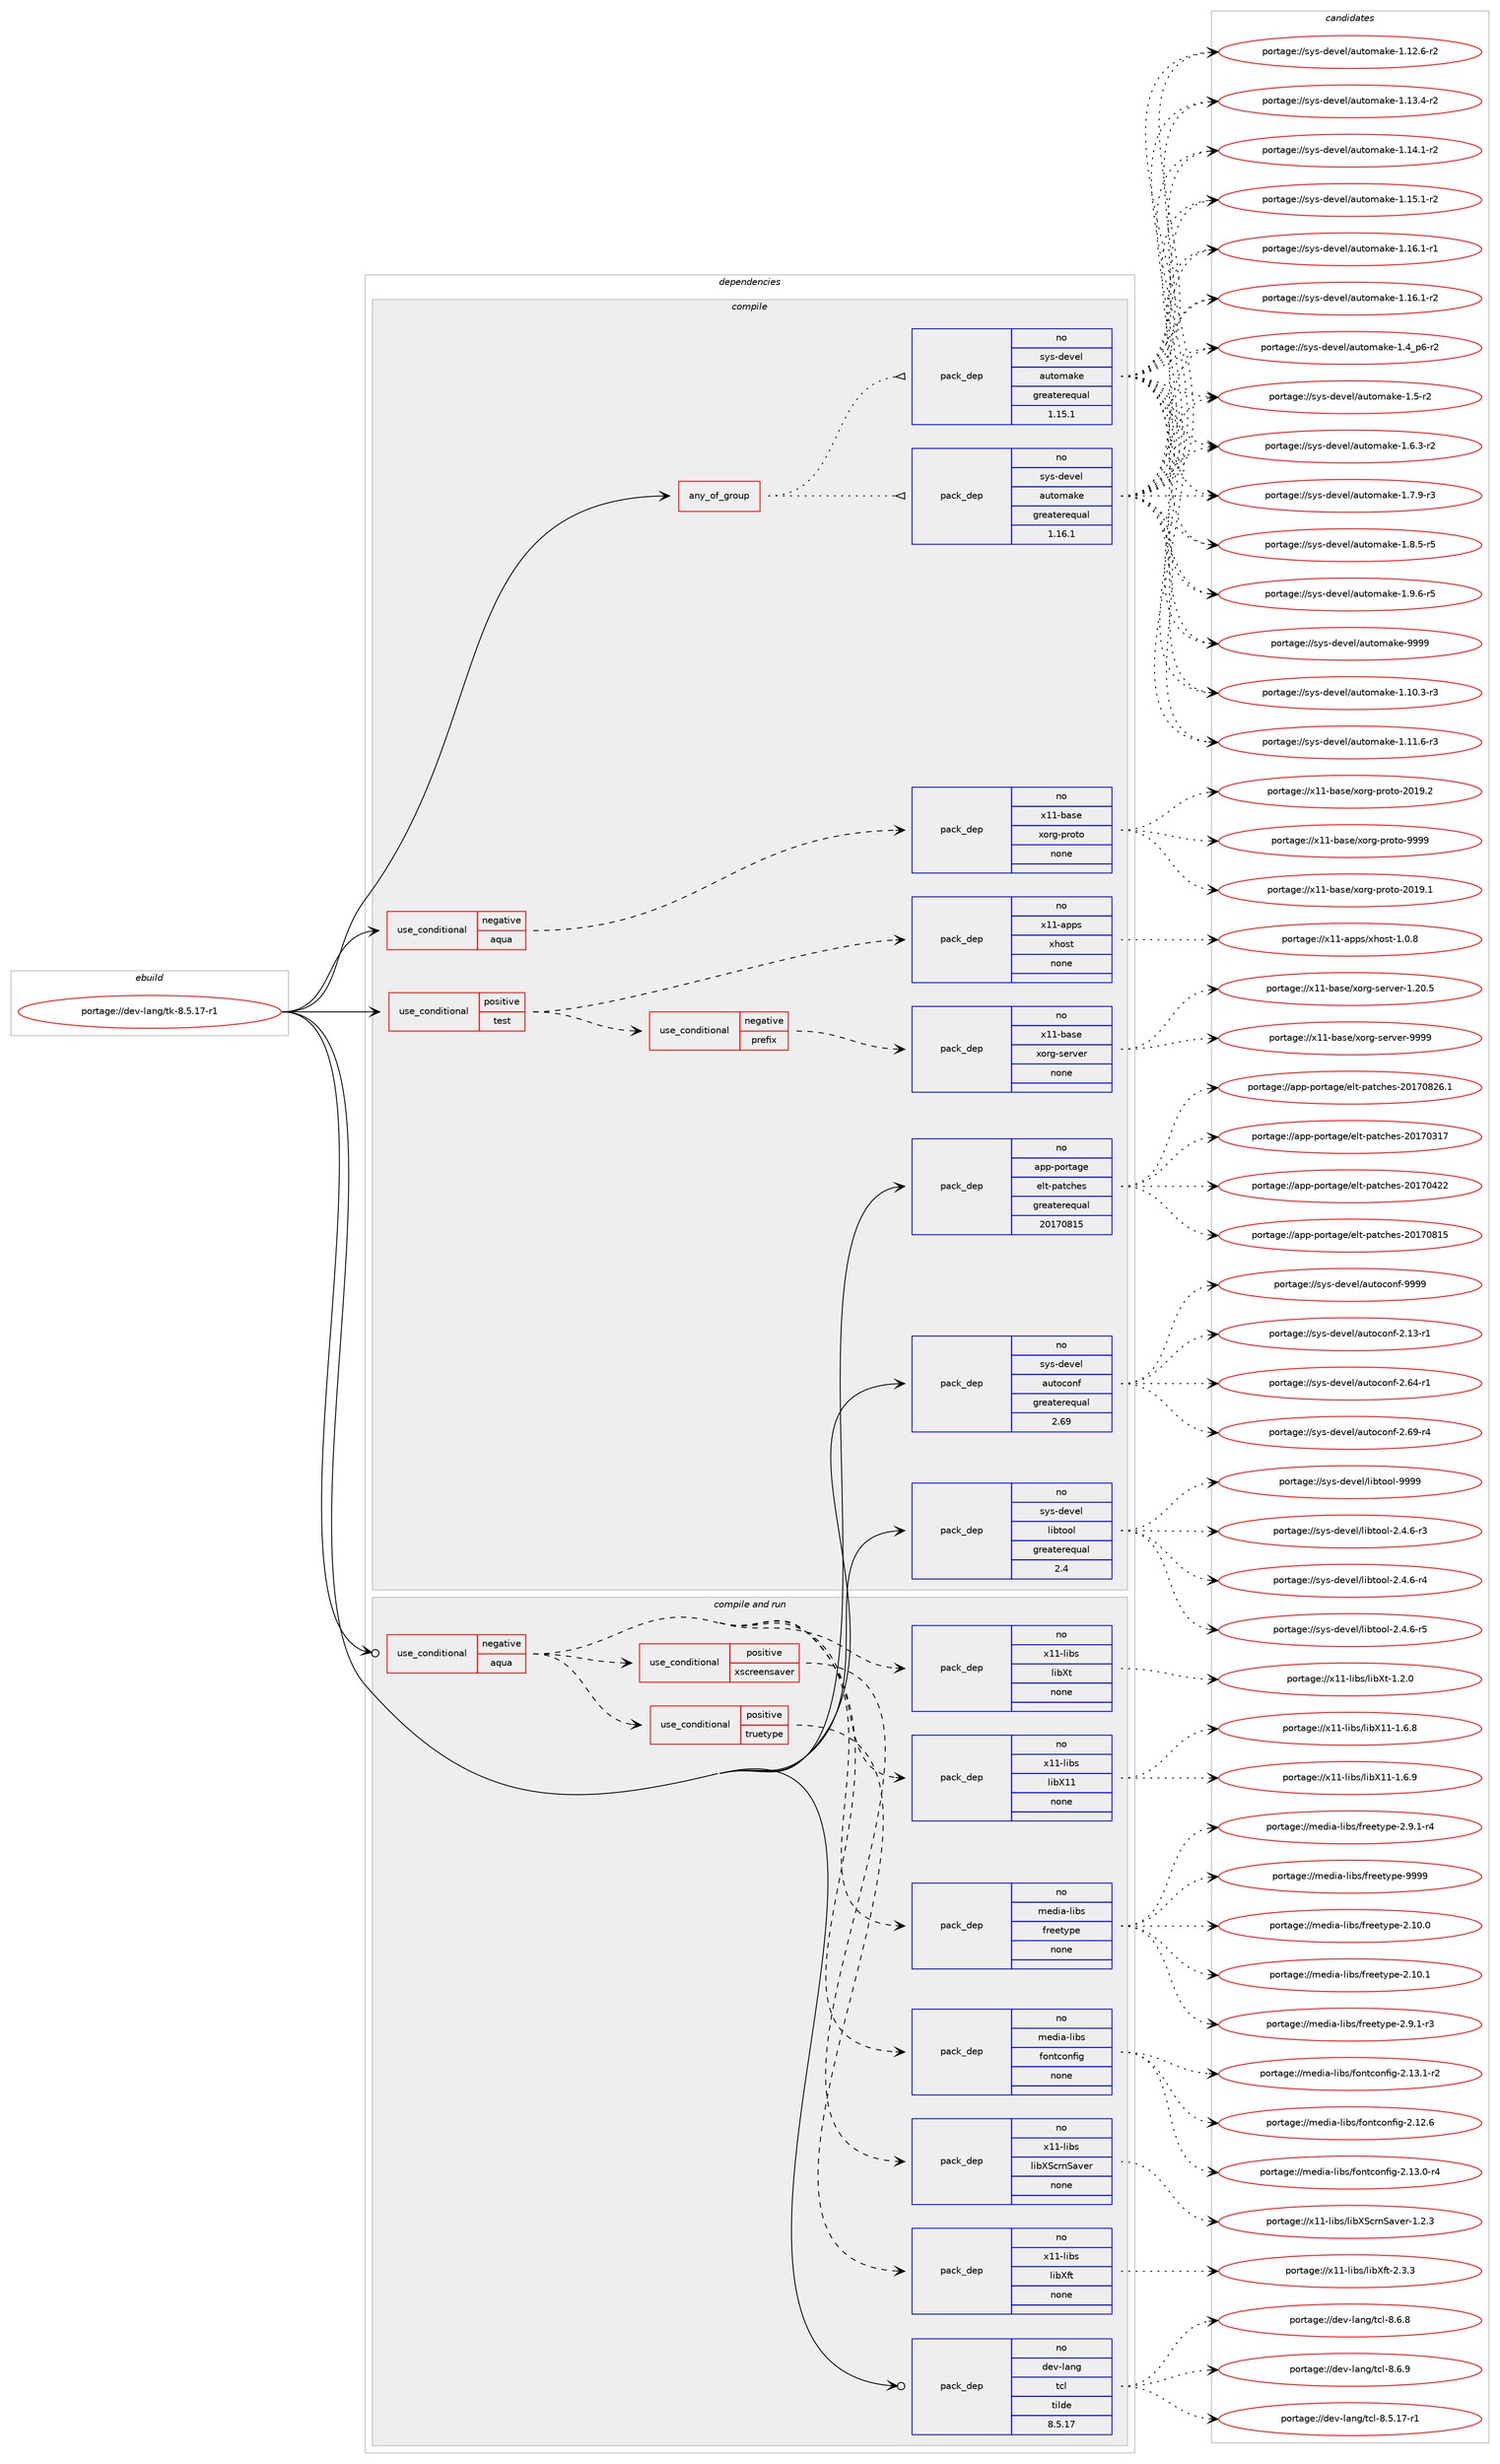 digraph prolog {

# *************
# Graph options
# *************

newrank=true;
concentrate=true;
compound=true;
graph [rankdir=LR,fontname=Helvetica,fontsize=10,ranksep=1.5];#, ranksep=2.5, nodesep=0.2];
edge  [arrowhead=vee];
node  [fontname=Helvetica,fontsize=10];

# **********
# The ebuild
# **********

subgraph cluster_leftcol {
color=gray;
rank=same;
label=<<i>ebuild</i>>;
id [label="portage://dev-lang/tk-8.5.17-r1", color=red, width=4, href="../dev-lang/tk-8.5.17-r1.svg"];
}

# ****************
# The dependencies
# ****************

subgraph cluster_midcol {
color=gray;
label=<<i>dependencies</i>>;
subgraph cluster_compile {
fillcolor="#eeeeee";
style=filled;
label=<<i>compile</i>>;
subgraph any2815 {
dependency96956 [label=<<TABLE BORDER="0" CELLBORDER="1" CELLSPACING="0" CELLPADDING="4"><TR><TD CELLPADDING="10">any_of_group</TD></TR></TABLE>>, shape=none, color=red];subgraph pack73880 {
dependency96957 [label=<<TABLE BORDER="0" CELLBORDER="1" CELLSPACING="0" CELLPADDING="4" WIDTH="220"><TR><TD ROWSPAN="6" CELLPADDING="30">pack_dep</TD></TR><TR><TD WIDTH="110">no</TD></TR><TR><TD>sys-devel</TD></TR><TR><TD>automake</TD></TR><TR><TD>greaterequal</TD></TR><TR><TD>1.16.1</TD></TR></TABLE>>, shape=none, color=blue];
}
dependency96956:e -> dependency96957:w [weight=20,style="dotted",arrowhead="oinv"];
subgraph pack73881 {
dependency96958 [label=<<TABLE BORDER="0" CELLBORDER="1" CELLSPACING="0" CELLPADDING="4" WIDTH="220"><TR><TD ROWSPAN="6" CELLPADDING="30">pack_dep</TD></TR><TR><TD WIDTH="110">no</TD></TR><TR><TD>sys-devel</TD></TR><TR><TD>automake</TD></TR><TR><TD>greaterequal</TD></TR><TR><TD>1.15.1</TD></TR></TABLE>>, shape=none, color=blue];
}
dependency96956:e -> dependency96958:w [weight=20,style="dotted",arrowhead="oinv"];
}
id:e -> dependency96956:w [weight=20,style="solid",arrowhead="vee"];
subgraph cond20202 {
dependency96959 [label=<<TABLE BORDER="0" CELLBORDER="1" CELLSPACING="0" CELLPADDING="4"><TR><TD ROWSPAN="3" CELLPADDING="10">use_conditional</TD></TR><TR><TD>negative</TD></TR><TR><TD>aqua</TD></TR></TABLE>>, shape=none, color=red];
subgraph pack73882 {
dependency96960 [label=<<TABLE BORDER="0" CELLBORDER="1" CELLSPACING="0" CELLPADDING="4" WIDTH="220"><TR><TD ROWSPAN="6" CELLPADDING="30">pack_dep</TD></TR><TR><TD WIDTH="110">no</TD></TR><TR><TD>x11-base</TD></TR><TR><TD>xorg-proto</TD></TR><TR><TD>none</TD></TR><TR><TD></TD></TR></TABLE>>, shape=none, color=blue];
}
dependency96959:e -> dependency96960:w [weight=20,style="dashed",arrowhead="vee"];
}
id:e -> dependency96959:w [weight=20,style="solid",arrowhead="vee"];
subgraph cond20203 {
dependency96961 [label=<<TABLE BORDER="0" CELLBORDER="1" CELLSPACING="0" CELLPADDING="4"><TR><TD ROWSPAN="3" CELLPADDING="10">use_conditional</TD></TR><TR><TD>positive</TD></TR><TR><TD>test</TD></TR></TABLE>>, shape=none, color=red];
subgraph cond20204 {
dependency96962 [label=<<TABLE BORDER="0" CELLBORDER="1" CELLSPACING="0" CELLPADDING="4"><TR><TD ROWSPAN="3" CELLPADDING="10">use_conditional</TD></TR><TR><TD>negative</TD></TR><TR><TD>prefix</TD></TR></TABLE>>, shape=none, color=red];
subgraph pack73883 {
dependency96963 [label=<<TABLE BORDER="0" CELLBORDER="1" CELLSPACING="0" CELLPADDING="4" WIDTH="220"><TR><TD ROWSPAN="6" CELLPADDING="30">pack_dep</TD></TR><TR><TD WIDTH="110">no</TD></TR><TR><TD>x11-base</TD></TR><TR><TD>xorg-server</TD></TR><TR><TD>none</TD></TR><TR><TD></TD></TR></TABLE>>, shape=none, color=blue];
}
dependency96962:e -> dependency96963:w [weight=20,style="dashed",arrowhead="vee"];
}
dependency96961:e -> dependency96962:w [weight=20,style="dashed",arrowhead="vee"];
subgraph pack73884 {
dependency96964 [label=<<TABLE BORDER="0" CELLBORDER="1" CELLSPACING="0" CELLPADDING="4" WIDTH="220"><TR><TD ROWSPAN="6" CELLPADDING="30">pack_dep</TD></TR><TR><TD WIDTH="110">no</TD></TR><TR><TD>x11-apps</TD></TR><TR><TD>xhost</TD></TR><TR><TD>none</TD></TR><TR><TD></TD></TR></TABLE>>, shape=none, color=blue];
}
dependency96961:e -> dependency96964:w [weight=20,style="dashed",arrowhead="vee"];
}
id:e -> dependency96961:w [weight=20,style="solid",arrowhead="vee"];
subgraph pack73885 {
dependency96965 [label=<<TABLE BORDER="0" CELLBORDER="1" CELLSPACING="0" CELLPADDING="4" WIDTH="220"><TR><TD ROWSPAN="6" CELLPADDING="30">pack_dep</TD></TR><TR><TD WIDTH="110">no</TD></TR><TR><TD>app-portage</TD></TR><TR><TD>elt-patches</TD></TR><TR><TD>greaterequal</TD></TR><TR><TD>20170815</TD></TR></TABLE>>, shape=none, color=blue];
}
id:e -> dependency96965:w [weight=20,style="solid",arrowhead="vee"];
subgraph pack73886 {
dependency96966 [label=<<TABLE BORDER="0" CELLBORDER="1" CELLSPACING="0" CELLPADDING="4" WIDTH="220"><TR><TD ROWSPAN="6" CELLPADDING="30">pack_dep</TD></TR><TR><TD WIDTH="110">no</TD></TR><TR><TD>sys-devel</TD></TR><TR><TD>autoconf</TD></TR><TR><TD>greaterequal</TD></TR><TR><TD>2.69</TD></TR></TABLE>>, shape=none, color=blue];
}
id:e -> dependency96966:w [weight=20,style="solid",arrowhead="vee"];
subgraph pack73887 {
dependency96967 [label=<<TABLE BORDER="0" CELLBORDER="1" CELLSPACING="0" CELLPADDING="4" WIDTH="220"><TR><TD ROWSPAN="6" CELLPADDING="30">pack_dep</TD></TR><TR><TD WIDTH="110">no</TD></TR><TR><TD>sys-devel</TD></TR><TR><TD>libtool</TD></TR><TR><TD>greaterequal</TD></TR><TR><TD>2.4</TD></TR></TABLE>>, shape=none, color=blue];
}
id:e -> dependency96967:w [weight=20,style="solid",arrowhead="vee"];
}
subgraph cluster_compileandrun {
fillcolor="#eeeeee";
style=filled;
label=<<i>compile and run</i>>;
subgraph cond20205 {
dependency96968 [label=<<TABLE BORDER="0" CELLBORDER="1" CELLSPACING="0" CELLPADDING="4"><TR><TD ROWSPAN="3" CELLPADDING="10">use_conditional</TD></TR><TR><TD>negative</TD></TR><TR><TD>aqua</TD></TR></TABLE>>, shape=none, color=red];
subgraph pack73888 {
dependency96969 [label=<<TABLE BORDER="0" CELLBORDER="1" CELLSPACING="0" CELLPADDING="4" WIDTH="220"><TR><TD ROWSPAN="6" CELLPADDING="30">pack_dep</TD></TR><TR><TD WIDTH="110">no</TD></TR><TR><TD>media-libs</TD></TR><TR><TD>fontconfig</TD></TR><TR><TD>none</TD></TR><TR><TD></TD></TR></TABLE>>, shape=none, color=blue];
}
dependency96968:e -> dependency96969:w [weight=20,style="dashed",arrowhead="vee"];
subgraph pack73889 {
dependency96970 [label=<<TABLE BORDER="0" CELLBORDER="1" CELLSPACING="0" CELLPADDING="4" WIDTH="220"><TR><TD ROWSPAN="6" CELLPADDING="30">pack_dep</TD></TR><TR><TD WIDTH="110">no</TD></TR><TR><TD>media-libs</TD></TR><TR><TD>freetype</TD></TR><TR><TD>none</TD></TR><TR><TD></TD></TR></TABLE>>, shape=none, color=blue];
}
dependency96968:e -> dependency96970:w [weight=20,style="dashed",arrowhead="vee"];
subgraph pack73890 {
dependency96971 [label=<<TABLE BORDER="0" CELLBORDER="1" CELLSPACING="0" CELLPADDING="4" WIDTH="220"><TR><TD ROWSPAN="6" CELLPADDING="30">pack_dep</TD></TR><TR><TD WIDTH="110">no</TD></TR><TR><TD>x11-libs</TD></TR><TR><TD>libX11</TD></TR><TR><TD>none</TD></TR><TR><TD></TD></TR></TABLE>>, shape=none, color=blue];
}
dependency96968:e -> dependency96971:w [weight=20,style="dashed",arrowhead="vee"];
subgraph pack73891 {
dependency96972 [label=<<TABLE BORDER="0" CELLBORDER="1" CELLSPACING="0" CELLPADDING="4" WIDTH="220"><TR><TD ROWSPAN="6" CELLPADDING="30">pack_dep</TD></TR><TR><TD WIDTH="110">no</TD></TR><TR><TD>x11-libs</TD></TR><TR><TD>libXt</TD></TR><TR><TD>none</TD></TR><TR><TD></TD></TR></TABLE>>, shape=none, color=blue];
}
dependency96968:e -> dependency96972:w [weight=20,style="dashed",arrowhead="vee"];
subgraph cond20206 {
dependency96973 [label=<<TABLE BORDER="0" CELLBORDER="1" CELLSPACING="0" CELLPADDING="4"><TR><TD ROWSPAN="3" CELLPADDING="10">use_conditional</TD></TR><TR><TD>positive</TD></TR><TR><TD>truetype</TD></TR></TABLE>>, shape=none, color=red];
subgraph pack73892 {
dependency96974 [label=<<TABLE BORDER="0" CELLBORDER="1" CELLSPACING="0" CELLPADDING="4" WIDTH="220"><TR><TD ROWSPAN="6" CELLPADDING="30">pack_dep</TD></TR><TR><TD WIDTH="110">no</TD></TR><TR><TD>x11-libs</TD></TR><TR><TD>libXft</TD></TR><TR><TD>none</TD></TR><TR><TD></TD></TR></TABLE>>, shape=none, color=blue];
}
dependency96973:e -> dependency96974:w [weight=20,style="dashed",arrowhead="vee"];
}
dependency96968:e -> dependency96973:w [weight=20,style="dashed",arrowhead="vee"];
subgraph cond20207 {
dependency96975 [label=<<TABLE BORDER="0" CELLBORDER="1" CELLSPACING="0" CELLPADDING="4"><TR><TD ROWSPAN="3" CELLPADDING="10">use_conditional</TD></TR><TR><TD>positive</TD></TR><TR><TD>xscreensaver</TD></TR></TABLE>>, shape=none, color=red];
subgraph pack73893 {
dependency96976 [label=<<TABLE BORDER="0" CELLBORDER="1" CELLSPACING="0" CELLPADDING="4" WIDTH="220"><TR><TD ROWSPAN="6" CELLPADDING="30">pack_dep</TD></TR><TR><TD WIDTH="110">no</TD></TR><TR><TD>x11-libs</TD></TR><TR><TD>libXScrnSaver</TD></TR><TR><TD>none</TD></TR><TR><TD></TD></TR></TABLE>>, shape=none, color=blue];
}
dependency96975:e -> dependency96976:w [weight=20,style="dashed",arrowhead="vee"];
}
dependency96968:e -> dependency96975:w [weight=20,style="dashed",arrowhead="vee"];
}
id:e -> dependency96968:w [weight=20,style="solid",arrowhead="odotvee"];
subgraph pack73894 {
dependency96977 [label=<<TABLE BORDER="0" CELLBORDER="1" CELLSPACING="0" CELLPADDING="4" WIDTH="220"><TR><TD ROWSPAN="6" CELLPADDING="30">pack_dep</TD></TR><TR><TD WIDTH="110">no</TD></TR><TR><TD>dev-lang</TD></TR><TR><TD>tcl</TD></TR><TR><TD>tilde</TD></TR><TR><TD>8.5.17</TD></TR></TABLE>>, shape=none, color=blue];
}
id:e -> dependency96977:w [weight=20,style="solid",arrowhead="odotvee"];
}
subgraph cluster_run {
fillcolor="#eeeeee";
style=filled;
label=<<i>run</i>>;
}
}

# **************
# The candidates
# **************

subgraph cluster_choices {
rank=same;
color=gray;
label=<<i>candidates</i>>;

subgraph choice73880 {
color=black;
nodesep=1;
choiceportage11512111545100101118101108479711711611110997107101454946494846514511451 [label="portage://sys-devel/automake-1.10.3-r3", color=red, width=4,href="../sys-devel/automake-1.10.3-r3.svg"];
choiceportage11512111545100101118101108479711711611110997107101454946494946544511451 [label="portage://sys-devel/automake-1.11.6-r3", color=red, width=4,href="../sys-devel/automake-1.11.6-r3.svg"];
choiceportage11512111545100101118101108479711711611110997107101454946495046544511450 [label="portage://sys-devel/automake-1.12.6-r2", color=red, width=4,href="../sys-devel/automake-1.12.6-r2.svg"];
choiceportage11512111545100101118101108479711711611110997107101454946495146524511450 [label="portage://sys-devel/automake-1.13.4-r2", color=red, width=4,href="../sys-devel/automake-1.13.4-r2.svg"];
choiceportage11512111545100101118101108479711711611110997107101454946495246494511450 [label="portage://sys-devel/automake-1.14.1-r2", color=red, width=4,href="../sys-devel/automake-1.14.1-r2.svg"];
choiceportage11512111545100101118101108479711711611110997107101454946495346494511450 [label="portage://sys-devel/automake-1.15.1-r2", color=red, width=4,href="../sys-devel/automake-1.15.1-r2.svg"];
choiceportage11512111545100101118101108479711711611110997107101454946495446494511449 [label="portage://sys-devel/automake-1.16.1-r1", color=red, width=4,href="../sys-devel/automake-1.16.1-r1.svg"];
choiceportage11512111545100101118101108479711711611110997107101454946495446494511450 [label="portage://sys-devel/automake-1.16.1-r2", color=red, width=4,href="../sys-devel/automake-1.16.1-r2.svg"];
choiceportage115121115451001011181011084797117116111109971071014549465295112544511450 [label="portage://sys-devel/automake-1.4_p6-r2", color=red, width=4,href="../sys-devel/automake-1.4_p6-r2.svg"];
choiceportage11512111545100101118101108479711711611110997107101454946534511450 [label="portage://sys-devel/automake-1.5-r2", color=red, width=4,href="../sys-devel/automake-1.5-r2.svg"];
choiceportage115121115451001011181011084797117116111109971071014549465446514511450 [label="portage://sys-devel/automake-1.6.3-r2", color=red, width=4,href="../sys-devel/automake-1.6.3-r2.svg"];
choiceportage115121115451001011181011084797117116111109971071014549465546574511451 [label="portage://sys-devel/automake-1.7.9-r3", color=red, width=4,href="../sys-devel/automake-1.7.9-r3.svg"];
choiceportage115121115451001011181011084797117116111109971071014549465646534511453 [label="portage://sys-devel/automake-1.8.5-r5", color=red, width=4,href="../sys-devel/automake-1.8.5-r5.svg"];
choiceportage115121115451001011181011084797117116111109971071014549465746544511453 [label="portage://sys-devel/automake-1.9.6-r5", color=red, width=4,href="../sys-devel/automake-1.9.6-r5.svg"];
choiceportage115121115451001011181011084797117116111109971071014557575757 [label="portage://sys-devel/automake-9999", color=red, width=4,href="../sys-devel/automake-9999.svg"];
dependency96957:e -> choiceportage11512111545100101118101108479711711611110997107101454946494846514511451:w [style=dotted,weight="100"];
dependency96957:e -> choiceportage11512111545100101118101108479711711611110997107101454946494946544511451:w [style=dotted,weight="100"];
dependency96957:e -> choiceportage11512111545100101118101108479711711611110997107101454946495046544511450:w [style=dotted,weight="100"];
dependency96957:e -> choiceportage11512111545100101118101108479711711611110997107101454946495146524511450:w [style=dotted,weight="100"];
dependency96957:e -> choiceportage11512111545100101118101108479711711611110997107101454946495246494511450:w [style=dotted,weight="100"];
dependency96957:e -> choiceportage11512111545100101118101108479711711611110997107101454946495346494511450:w [style=dotted,weight="100"];
dependency96957:e -> choiceportage11512111545100101118101108479711711611110997107101454946495446494511449:w [style=dotted,weight="100"];
dependency96957:e -> choiceportage11512111545100101118101108479711711611110997107101454946495446494511450:w [style=dotted,weight="100"];
dependency96957:e -> choiceportage115121115451001011181011084797117116111109971071014549465295112544511450:w [style=dotted,weight="100"];
dependency96957:e -> choiceportage11512111545100101118101108479711711611110997107101454946534511450:w [style=dotted,weight="100"];
dependency96957:e -> choiceportage115121115451001011181011084797117116111109971071014549465446514511450:w [style=dotted,weight="100"];
dependency96957:e -> choiceportage115121115451001011181011084797117116111109971071014549465546574511451:w [style=dotted,weight="100"];
dependency96957:e -> choiceportage115121115451001011181011084797117116111109971071014549465646534511453:w [style=dotted,weight="100"];
dependency96957:e -> choiceportage115121115451001011181011084797117116111109971071014549465746544511453:w [style=dotted,weight="100"];
dependency96957:e -> choiceportage115121115451001011181011084797117116111109971071014557575757:w [style=dotted,weight="100"];
}
subgraph choice73881 {
color=black;
nodesep=1;
choiceportage11512111545100101118101108479711711611110997107101454946494846514511451 [label="portage://sys-devel/automake-1.10.3-r3", color=red, width=4,href="../sys-devel/automake-1.10.3-r3.svg"];
choiceportage11512111545100101118101108479711711611110997107101454946494946544511451 [label="portage://sys-devel/automake-1.11.6-r3", color=red, width=4,href="../sys-devel/automake-1.11.6-r3.svg"];
choiceportage11512111545100101118101108479711711611110997107101454946495046544511450 [label="portage://sys-devel/automake-1.12.6-r2", color=red, width=4,href="../sys-devel/automake-1.12.6-r2.svg"];
choiceportage11512111545100101118101108479711711611110997107101454946495146524511450 [label="portage://sys-devel/automake-1.13.4-r2", color=red, width=4,href="../sys-devel/automake-1.13.4-r2.svg"];
choiceportage11512111545100101118101108479711711611110997107101454946495246494511450 [label="portage://sys-devel/automake-1.14.1-r2", color=red, width=4,href="../sys-devel/automake-1.14.1-r2.svg"];
choiceportage11512111545100101118101108479711711611110997107101454946495346494511450 [label="portage://sys-devel/automake-1.15.1-r2", color=red, width=4,href="../sys-devel/automake-1.15.1-r2.svg"];
choiceportage11512111545100101118101108479711711611110997107101454946495446494511449 [label="portage://sys-devel/automake-1.16.1-r1", color=red, width=4,href="../sys-devel/automake-1.16.1-r1.svg"];
choiceportage11512111545100101118101108479711711611110997107101454946495446494511450 [label="portage://sys-devel/automake-1.16.1-r2", color=red, width=4,href="../sys-devel/automake-1.16.1-r2.svg"];
choiceportage115121115451001011181011084797117116111109971071014549465295112544511450 [label="portage://sys-devel/automake-1.4_p6-r2", color=red, width=4,href="../sys-devel/automake-1.4_p6-r2.svg"];
choiceportage11512111545100101118101108479711711611110997107101454946534511450 [label="portage://sys-devel/automake-1.5-r2", color=red, width=4,href="../sys-devel/automake-1.5-r2.svg"];
choiceportage115121115451001011181011084797117116111109971071014549465446514511450 [label="portage://sys-devel/automake-1.6.3-r2", color=red, width=4,href="../sys-devel/automake-1.6.3-r2.svg"];
choiceportage115121115451001011181011084797117116111109971071014549465546574511451 [label="portage://sys-devel/automake-1.7.9-r3", color=red, width=4,href="../sys-devel/automake-1.7.9-r3.svg"];
choiceportage115121115451001011181011084797117116111109971071014549465646534511453 [label="portage://sys-devel/automake-1.8.5-r5", color=red, width=4,href="../sys-devel/automake-1.8.5-r5.svg"];
choiceportage115121115451001011181011084797117116111109971071014549465746544511453 [label="portage://sys-devel/automake-1.9.6-r5", color=red, width=4,href="../sys-devel/automake-1.9.6-r5.svg"];
choiceportage115121115451001011181011084797117116111109971071014557575757 [label="portage://sys-devel/automake-9999", color=red, width=4,href="../sys-devel/automake-9999.svg"];
dependency96958:e -> choiceportage11512111545100101118101108479711711611110997107101454946494846514511451:w [style=dotted,weight="100"];
dependency96958:e -> choiceportage11512111545100101118101108479711711611110997107101454946494946544511451:w [style=dotted,weight="100"];
dependency96958:e -> choiceportage11512111545100101118101108479711711611110997107101454946495046544511450:w [style=dotted,weight="100"];
dependency96958:e -> choiceportage11512111545100101118101108479711711611110997107101454946495146524511450:w [style=dotted,weight="100"];
dependency96958:e -> choiceportage11512111545100101118101108479711711611110997107101454946495246494511450:w [style=dotted,weight="100"];
dependency96958:e -> choiceportage11512111545100101118101108479711711611110997107101454946495346494511450:w [style=dotted,weight="100"];
dependency96958:e -> choiceportage11512111545100101118101108479711711611110997107101454946495446494511449:w [style=dotted,weight="100"];
dependency96958:e -> choiceportage11512111545100101118101108479711711611110997107101454946495446494511450:w [style=dotted,weight="100"];
dependency96958:e -> choiceportage115121115451001011181011084797117116111109971071014549465295112544511450:w [style=dotted,weight="100"];
dependency96958:e -> choiceportage11512111545100101118101108479711711611110997107101454946534511450:w [style=dotted,weight="100"];
dependency96958:e -> choiceportage115121115451001011181011084797117116111109971071014549465446514511450:w [style=dotted,weight="100"];
dependency96958:e -> choiceportage115121115451001011181011084797117116111109971071014549465546574511451:w [style=dotted,weight="100"];
dependency96958:e -> choiceportage115121115451001011181011084797117116111109971071014549465646534511453:w [style=dotted,weight="100"];
dependency96958:e -> choiceportage115121115451001011181011084797117116111109971071014549465746544511453:w [style=dotted,weight="100"];
dependency96958:e -> choiceportage115121115451001011181011084797117116111109971071014557575757:w [style=dotted,weight="100"];
}
subgraph choice73882 {
color=black;
nodesep=1;
choiceportage1204949459897115101471201111141034511211411111611145504849574649 [label="portage://x11-base/xorg-proto-2019.1", color=red, width=4,href="../x11-base/xorg-proto-2019.1.svg"];
choiceportage1204949459897115101471201111141034511211411111611145504849574650 [label="portage://x11-base/xorg-proto-2019.2", color=red, width=4,href="../x11-base/xorg-proto-2019.2.svg"];
choiceportage120494945989711510147120111114103451121141111161114557575757 [label="portage://x11-base/xorg-proto-9999", color=red, width=4,href="../x11-base/xorg-proto-9999.svg"];
dependency96960:e -> choiceportage1204949459897115101471201111141034511211411111611145504849574649:w [style=dotted,weight="100"];
dependency96960:e -> choiceportage1204949459897115101471201111141034511211411111611145504849574650:w [style=dotted,weight="100"];
dependency96960:e -> choiceportage120494945989711510147120111114103451121141111161114557575757:w [style=dotted,weight="100"];
}
subgraph choice73883 {
color=black;
nodesep=1;
choiceportage1204949459897115101471201111141034511510111411810111445494650484653 [label="portage://x11-base/xorg-server-1.20.5", color=red, width=4,href="../x11-base/xorg-server-1.20.5.svg"];
choiceportage120494945989711510147120111114103451151011141181011144557575757 [label="portage://x11-base/xorg-server-9999", color=red, width=4,href="../x11-base/xorg-server-9999.svg"];
dependency96963:e -> choiceportage1204949459897115101471201111141034511510111411810111445494650484653:w [style=dotted,weight="100"];
dependency96963:e -> choiceportage120494945989711510147120111114103451151011141181011144557575757:w [style=dotted,weight="100"];
}
subgraph choice73884 {
color=black;
nodesep=1;
choiceportage1204949459711211211547120104111115116454946484656 [label="portage://x11-apps/xhost-1.0.8", color=red, width=4,href="../x11-apps/xhost-1.0.8.svg"];
dependency96964:e -> choiceportage1204949459711211211547120104111115116454946484656:w [style=dotted,weight="100"];
}
subgraph choice73885 {
color=black;
nodesep=1;
choiceportage97112112451121111141169710310147101108116451129711699104101115455048495548514955 [label="portage://app-portage/elt-patches-20170317", color=red, width=4,href="../app-portage/elt-patches-20170317.svg"];
choiceportage97112112451121111141169710310147101108116451129711699104101115455048495548525050 [label="portage://app-portage/elt-patches-20170422", color=red, width=4,href="../app-portage/elt-patches-20170422.svg"];
choiceportage97112112451121111141169710310147101108116451129711699104101115455048495548564953 [label="portage://app-portage/elt-patches-20170815", color=red, width=4,href="../app-portage/elt-patches-20170815.svg"];
choiceportage971121124511211111411697103101471011081164511297116991041011154550484955485650544649 [label="portage://app-portage/elt-patches-20170826.1", color=red, width=4,href="../app-portage/elt-patches-20170826.1.svg"];
dependency96965:e -> choiceportage97112112451121111141169710310147101108116451129711699104101115455048495548514955:w [style=dotted,weight="100"];
dependency96965:e -> choiceportage97112112451121111141169710310147101108116451129711699104101115455048495548525050:w [style=dotted,weight="100"];
dependency96965:e -> choiceportage97112112451121111141169710310147101108116451129711699104101115455048495548564953:w [style=dotted,weight="100"];
dependency96965:e -> choiceportage971121124511211111411697103101471011081164511297116991041011154550484955485650544649:w [style=dotted,weight="100"];
}
subgraph choice73886 {
color=black;
nodesep=1;
choiceportage1151211154510010111810110847971171161119911111010245504649514511449 [label="portage://sys-devel/autoconf-2.13-r1", color=red, width=4,href="../sys-devel/autoconf-2.13-r1.svg"];
choiceportage1151211154510010111810110847971171161119911111010245504654524511449 [label="portage://sys-devel/autoconf-2.64-r1", color=red, width=4,href="../sys-devel/autoconf-2.64-r1.svg"];
choiceportage1151211154510010111810110847971171161119911111010245504654574511452 [label="portage://sys-devel/autoconf-2.69-r4", color=red, width=4,href="../sys-devel/autoconf-2.69-r4.svg"];
choiceportage115121115451001011181011084797117116111991111101024557575757 [label="portage://sys-devel/autoconf-9999", color=red, width=4,href="../sys-devel/autoconf-9999.svg"];
dependency96966:e -> choiceportage1151211154510010111810110847971171161119911111010245504649514511449:w [style=dotted,weight="100"];
dependency96966:e -> choiceportage1151211154510010111810110847971171161119911111010245504654524511449:w [style=dotted,weight="100"];
dependency96966:e -> choiceportage1151211154510010111810110847971171161119911111010245504654574511452:w [style=dotted,weight="100"];
dependency96966:e -> choiceportage115121115451001011181011084797117116111991111101024557575757:w [style=dotted,weight="100"];
}
subgraph choice73887 {
color=black;
nodesep=1;
choiceportage1151211154510010111810110847108105981161111111084550465246544511451 [label="portage://sys-devel/libtool-2.4.6-r3", color=red, width=4,href="../sys-devel/libtool-2.4.6-r3.svg"];
choiceportage1151211154510010111810110847108105981161111111084550465246544511452 [label="portage://sys-devel/libtool-2.4.6-r4", color=red, width=4,href="../sys-devel/libtool-2.4.6-r4.svg"];
choiceportage1151211154510010111810110847108105981161111111084550465246544511453 [label="portage://sys-devel/libtool-2.4.6-r5", color=red, width=4,href="../sys-devel/libtool-2.4.6-r5.svg"];
choiceportage1151211154510010111810110847108105981161111111084557575757 [label="portage://sys-devel/libtool-9999", color=red, width=4,href="../sys-devel/libtool-9999.svg"];
dependency96967:e -> choiceportage1151211154510010111810110847108105981161111111084550465246544511451:w [style=dotted,weight="100"];
dependency96967:e -> choiceportage1151211154510010111810110847108105981161111111084550465246544511452:w [style=dotted,weight="100"];
dependency96967:e -> choiceportage1151211154510010111810110847108105981161111111084550465246544511453:w [style=dotted,weight="100"];
dependency96967:e -> choiceportage1151211154510010111810110847108105981161111111084557575757:w [style=dotted,weight="100"];
}
subgraph choice73888 {
color=black;
nodesep=1;
choiceportage109101100105974510810598115471021111101169911111010210510345504649504654 [label="portage://media-libs/fontconfig-2.12.6", color=red, width=4,href="../media-libs/fontconfig-2.12.6.svg"];
choiceportage1091011001059745108105981154710211111011699111110102105103455046495146484511452 [label="portage://media-libs/fontconfig-2.13.0-r4", color=red, width=4,href="../media-libs/fontconfig-2.13.0-r4.svg"];
choiceportage1091011001059745108105981154710211111011699111110102105103455046495146494511450 [label="portage://media-libs/fontconfig-2.13.1-r2", color=red, width=4,href="../media-libs/fontconfig-2.13.1-r2.svg"];
dependency96969:e -> choiceportage109101100105974510810598115471021111101169911111010210510345504649504654:w [style=dotted,weight="100"];
dependency96969:e -> choiceportage1091011001059745108105981154710211111011699111110102105103455046495146484511452:w [style=dotted,weight="100"];
dependency96969:e -> choiceportage1091011001059745108105981154710211111011699111110102105103455046495146494511450:w [style=dotted,weight="100"];
}
subgraph choice73889 {
color=black;
nodesep=1;
choiceportage1091011001059745108105981154710211410110111612111210145504649484648 [label="portage://media-libs/freetype-2.10.0", color=red, width=4,href="../media-libs/freetype-2.10.0.svg"];
choiceportage1091011001059745108105981154710211410110111612111210145504649484649 [label="portage://media-libs/freetype-2.10.1", color=red, width=4,href="../media-libs/freetype-2.10.1.svg"];
choiceportage109101100105974510810598115471021141011011161211121014550465746494511451 [label="portage://media-libs/freetype-2.9.1-r3", color=red, width=4,href="../media-libs/freetype-2.9.1-r3.svg"];
choiceportage109101100105974510810598115471021141011011161211121014550465746494511452 [label="portage://media-libs/freetype-2.9.1-r4", color=red, width=4,href="../media-libs/freetype-2.9.1-r4.svg"];
choiceportage109101100105974510810598115471021141011011161211121014557575757 [label="portage://media-libs/freetype-9999", color=red, width=4,href="../media-libs/freetype-9999.svg"];
dependency96970:e -> choiceportage1091011001059745108105981154710211410110111612111210145504649484648:w [style=dotted,weight="100"];
dependency96970:e -> choiceportage1091011001059745108105981154710211410110111612111210145504649484649:w [style=dotted,weight="100"];
dependency96970:e -> choiceportage109101100105974510810598115471021141011011161211121014550465746494511451:w [style=dotted,weight="100"];
dependency96970:e -> choiceportage109101100105974510810598115471021141011011161211121014550465746494511452:w [style=dotted,weight="100"];
dependency96970:e -> choiceportage109101100105974510810598115471021141011011161211121014557575757:w [style=dotted,weight="100"];
}
subgraph choice73890 {
color=black;
nodesep=1;
choiceportage120494945108105981154710810598884949454946544656 [label="portage://x11-libs/libX11-1.6.8", color=red, width=4,href="../x11-libs/libX11-1.6.8.svg"];
choiceportage120494945108105981154710810598884949454946544657 [label="portage://x11-libs/libX11-1.6.9", color=red, width=4,href="../x11-libs/libX11-1.6.9.svg"];
dependency96971:e -> choiceportage120494945108105981154710810598884949454946544656:w [style=dotted,weight="100"];
dependency96971:e -> choiceportage120494945108105981154710810598884949454946544657:w [style=dotted,weight="100"];
}
subgraph choice73891 {
color=black;
nodesep=1;
choiceportage12049494510810598115471081059888116454946504648 [label="portage://x11-libs/libXt-1.2.0", color=red, width=4,href="../x11-libs/libXt-1.2.0.svg"];
dependency96972:e -> choiceportage12049494510810598115471081059888116454946504648:w [style=dotted,weight="100"];
}
subgraph choice73892 {
color=black;
nodesep=1;
choiceportage12049494510810598115471081059888102116455046514651 [label="portage://x11-libs/libXft-2.3.3", color=red, width=4,href="../x11-libs/libXft-2.3.3.svg"];
dependency96974:e -> choiceportage12049494510810598115471081059888102116455046514651:w [style=dotted,weight="100"];
}
subgraph choice73893 {
color=black;
nodesep=1;
choiceportage1204949451081059811547108105988883991141108397118101114454946504651 [label="portage://x11-libs/libXScrnSaver-1.2.3", color=red, width=4,href="../x11-libs/libXScrnSaver-1.2.3.svg"];
dependency96976:e -> choiceportage1204949451081059811547108105988883991141108397118101114454946504651:w [style=dotted,weight="100"];
}
subgraph choice73894 {
color=black;
nodesep=1;
choiceportage10010111845108971101034711699108455646534649554511449 [label="portage://dev-lang/tcl-8.5.17-r1", color=red, width=4,href="../dev-lang/tcl-8.5.17-r1.svg"];
choiceportage10010111845108971101034711699108455646544656 [label="portage://dev-lang/tcl-8.6.8", color=red, width=4,href="../dev-lang/tcl-8.6.8.svg"];
choiceportage10010111845108971101034711699108455646544657 [label="portage://dev-lang/tcl-8.6.9", color=red, width=4,href="../dev-lang/tcl-8.6.9.svg"];
dependency96977:e -> choiceportage10010111845108971101034711699108455646534649554511449:w [style=dotted,weight="100"];
dependency96977:e -> choiceportage10010111845108971101034711699108455646544656:w [style=dotted,weight="100"];
dependency96977:e -> choiceportage10010111845108971101034711699108455646544657:w [style=dotted,weight="100"];
}
}

}
